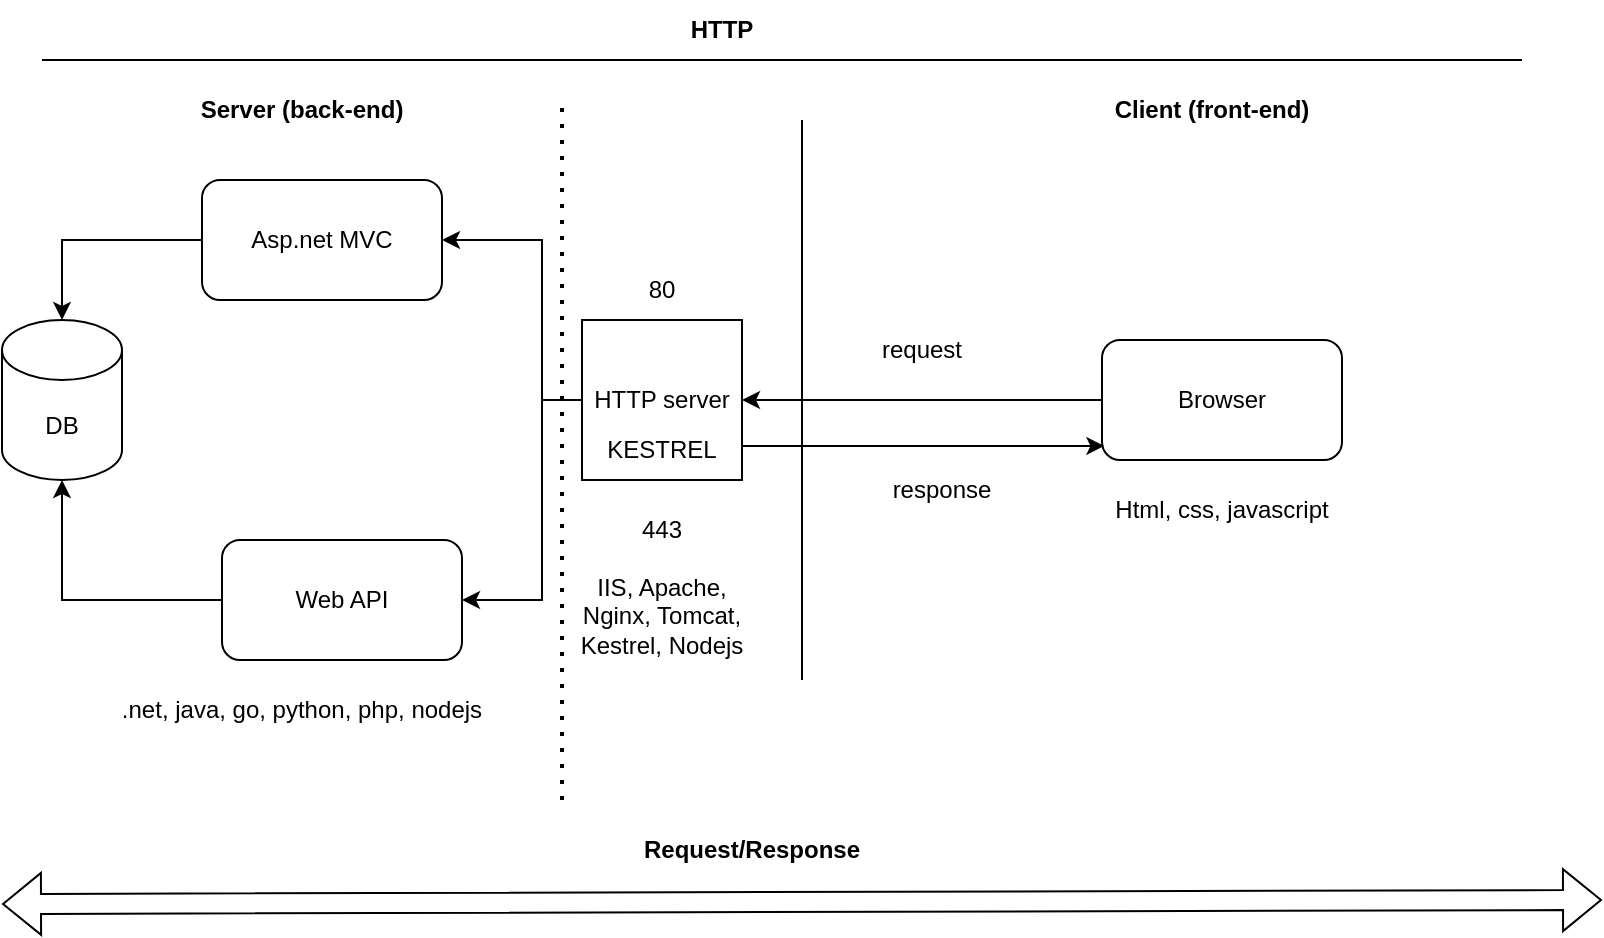 <mxfile version="20.8.13" type="device"><diagram name="Sayfa -1" id="SyVkgBmTSs4CFswJAd-N"><mxGraphModel dx="906" dy="471" grid="1" gridSize="10" guides="1" tooltips="1" connect="1" arrows="1" fold="1" page="1" pageScale="1" pageWidth="827" pageHeight="1169" math="0" shadow="0"><root><mxCell id="0"/><mxCell id="1" parent="0"/><mxCell id="Tc90ha97z9b0Hgilvci_-1" value="" style="endArrow=none;html=1;rounded=0;" parent="1" edge="1"><mxGeometry width="50" height="50" relative="1" as="geometry"><mxPoint x="410" y="350" as="sourcePoint"/><mxPoint x="410" y="70" as="targetPoint"/></mxGeometry></mxCell><mxCell id="Tc90ha97z9b0Hgilvci_-2" value="Client (front-end)" style="text;html=1;strokeColor=none;fillColor=none;align=center;verticalAlign=middle;whiteSpace=wrap;rounded=0;fontStyle=1" parent="1" vertex="1"><mxGeometry x="550" y="50" width="130" height="30" as="geometry"/></mxCell><mxCell id="Tc90ha97z9b0Hgilvci_-3" value="Server (back-end)" style="text;html=1;strokeColor=none;fillColor=none;align=center;verticalAlign=middle;whiteSpace=wrap;rounded=0;fontStyle=1" parent="1" vertex="1"><mxGeometry x="90" y="50" width="140" height="30" as="geometry"/></mxCell><mxCell id="Tc90ha97z9b0Hgilvci_-4" value="DB" style="shape=cylinder3;whiteSpace=wrap;html=1;boundedLbl=1;backgroundOutline=1;size=15;" parent="1" vertex="1"><mxGeometry x="10" y="170" width="60" height="80" as="geometry"/></mxCell><mxCell id="AH_w1LpxtdlC6-eGJnSq-6" style="edgeStyle=orthogonalEdgeStyle;rounded=0;orthogonalLoop=1;jettySize=auto;html=1;entryX=0.5;entryY=0;entryDx=0;entryDy=0;entryPerimeter=0;" parent="1" source="Tc90ha97z9b0Hgilvci_-5" target="Tc90ha97z9b0Hgilvci_-4" edge="1"><mxGeometry relative="1" as="geometry"/></mxCell><mxCell id="Tc90ha97z9b0Hgilvci_-5" value="Asp.net MVC" style="rounded=1;whiteSpace=wrap;html=1;" parent="1" vertex="1"><mxGeometry x="110" y="100" width="120" height="60" as="geometry"/></mxCell><mxCell id="Tc90ha97z9b0Hgilvci_-7" style="edgeStyle=orthogonalEdgeStyle;rounded=0;orthogonalLoop=1;jettySize=auto;html=1;entryX=1;entryY=0.5;entryDx=0;entryDy=0;" parent="1" source="Tc90ha97z9b0Hgilvci_-6" target="Tc90ha97z9b0Hgilvci_-5" edge="1"><mxGeometry relative="1" as="geometry"><Array as="points"><mxPoint x="280" y="210"/><mxPoint x="280" y="130"/></Array></mxGeometry></mxCell><mxCell id="Tc90ha97z9b0Hgilvci_-11" style="edgeStyle=orthogonalEdgeStyle;rounded=0;orthogonalLoop=1;jettySize=auto;html=1;entryX=1;entryY=0.5;entryDx=0;entryDy=0;" parent="1" source="Tc90ha97z9b0Hgilvci_-6" target="Tc90ha97z9b0Hgilvci_-10" edge="1"><mxGeometry relative="1" as="geometry"><Array as="points"><mxPoint x="280" y="210"/><mxPoint x="280" y="310"/></Array></mxGeometry></mxCell><mxCell id="Tc90ha97z9b0Hgilvci_-6" value="HTTP server" style="whiteSpace=wrap;html=1;aspect=fixed;" parent="1" vertex="1"><mxGeometry x="300" y="170" width="80" height="80" as="geometry"/></mxCell><mxCell id="Tc90ha97z9b0Hgilvci_-13" style="edgeStyle=orthogonalEdgeStyle;rounded=0;orthogonalLoop=1;jettySize=auto;html=1;entryX=1;entryY=0.5;entryDx=0;entryDy=0;" parent="1" source="Tc90ha97z9b0Hgilvci_-9" target="Tc90ha97z9b0Hgilvci_-6" edge="1"><mxGeometry relative="1" as="geometry"/></mxCell><mxCell id="Tc90ha97z9b0Hgilvci_-9" value="Browser" style="rounded=1;whiteSpace=wrap;html=1;" parent="1" vertex="1"><mxGeometry x="560" y="180" width="120" height="60" as="geometry"/></mxCell><mxCell id="Tc90ha97z9b0Hgilvci_-12" style="edgeStyle=orthogonalEdgeStyle;rounded=0;orthogonalLoop=1;jettySize=auto;html=1;entryX=0.5;entryY=1;entryDx=0;entryDy=0;entryPerimeter=0;" parent="1" source="Tc90ha97z9b0Hgilvci_-10" target="Tc90ha97z9b0Hgilvci_-4" edge="1"><mxGeometry relative="1" as="geometry"/></mxCell><mxCell id="Tc90ha97z9b0Hgilvci_-10" value="Web API" style="rounded=1;whiteSpace=wrap;html=1;" parent="1" vertex="1"><mxGeometry x="120" y="280" width="120" height="60" as="geometry"/></mxCell><mxCell id="Tc90ha97z9b0Hgilvci_-14" value="request" style="text;html=1;strokeColor=none;fillColor=none;align=center;verticalAlign=middle;whiteSpace=wrap;rounded=0;" parent="1" vertex="1"><mxGeometry x="440" y="170" width="60" height="30" as="geometry"/></mxCell><mxCell id="Tc90ha97z9b0Hgilvci_-15" value="80" style="text;html=1;strokeColor=none;fillColor=none;align=center;verticalAlign=middle;whiteSpace=wrap;rounded=0;" parent="1" vertex="1"><mxGeometry x="310" y="140" width="60" height="30" as="geometry"/></mxCell><mxCell id="Tc90ha97z9b0Hgilvci_-16" value="443" style="text;html=1;strokeColor=none;fillColor=none;align=center;verticalAlign=middle;whiteSpace=wrap;rounded=0;" parent="1" vertex="1"><mxGeometry x="310" y="260" width="60" height="30" as="geometry"/></mxCell><mxCell id="AH_w1LpxtdlC6-eGJnSq-4" style="edgeStyle=orthogonalEdgeStyle;rounded=0;orthogonalLoop=1;jettySize=auto;html=1;entryX=0.01;entryY=0.883;entryDx=0;entryDy=0;entryPerimeter=0;" parent="1" target="Tc90ha97z9b0Hgilvci_-9" edge="1"><mxGeometry relative="1" as="geometry"><mxPoint x="380" y="235" as="sourcePoint"/><Array as="points"><mxPoint x="380" y="233"/></Array></mxGeometry></mxCell><mxCell id="Tc90ha97z9b0Hgilvci_-20" value="KESTREL" style="text;html=1;strokeColor=none;fillColor=none;align=center;verticalAlign=middle;whiteSpace=wrap;rounded=0;fontSize=12;" parent="1" vertex="1"><mxGeometry x="310" y="220" width="60" height="30" as="geometry"/></mxCell><mxCell id="Tc90ha97z9b0Hgilvci_-21" value="" style="shape=flexArrow;endArrow=classic;startArrow=classic;html=1;rounded=0;fontSize=12;" parent="1" edge="1"><mxGeometry width="100" height="100" relative="1" as="geometry"><mxPoint x="10" y="462" as="sourcePoint"/><mxPoint x="810" y="460" as="targetPoint"/></mxGeometry></mxCell><mxCell id="Tc90ha97z9b0Hgilvci_-22" value="Request/Response" style="text;html=1;strokeColor=none;fillColor=none;align=center;verticalAlign=middle;whiteSpace=wrap;rounded=0;fontSize=12;fontStyle=1" parent="1" vertex="1"><mxGeometry x="280" y="420" width="210" height="30" as="geometry"/></mxCell><mxCell id="Tc90ha97z9b0Hgilvci_-23" value="HTTP" style="text;html=1;strokeColor=none;fillColor=none;align=center;verticalAlign=middle;whiteSpace=wrap;rounded=0;fontSize=12;fontStyle=1" parent="1" vertex="1"><mxGeometry x="340" y="10" width="60" height="30" as="geometry"/></mxCell><mxCell id="Tc90ha97z9b0Hgilvci_-24" value="" style="endArrow=none;html=1;rounded=0;fontSize=12;" parent="1" edge="1"><mxGeometry width="50" height="50" relative="1" as="geometry"><mxPoint x="30" y="40" as="sourcePoint"/><mxPoint x="770" y="40" as="targetPoint"/></mxGeometry></mxCell><mxCell id="AH_w1LpxtdlC6-eGJnSq-1" value="Html, css, javascript" style="text;html=1;strokeColor=none;fillColor=none;align=center;verticalAlign=middle;whiteSpace=wrap;rounded=0;" parent="1" vertex="1"><mxGeometry x="510" y="250" width="220" height="30" as="geometry"/></mxCell><mxCell id="AH_w1LpxtdlC6-eGJnSq-2" value=".net, java, go, python, php, nodejs" style="text;html=1;strokeColor=none;fillColor=none;align=center;verticalAlign=middle;whiteSpace=wrap;rounded=0;" parent="1" vertex="1"><mxGeometry x="40" y="350" width="240" height="30" as="geometry"/></mxCell><mxCell id="AH_w1LpxtdlC6-eGJnSq-5" value="response" style="text;html=1;strokeColor=none;fillColor=none;align=center;verticalAlign=middle;whiteSpace=wrap;rounded=0;" parent="1" vertex="1"><mxGeometry x="450" y="240" width="60" height="30" as="geometry"/></mxCell><mxCell id="AH_w1LpxtdlC6-eGJnSq-7" value="IIS, Apache, Nginx, Tomcat, Kestrel, Nodejs" style="text;html=1;strokeColor=none;fillColor=none;align=center;verticalAlign=middle;whiteSpace=wrap;rounded=0;" parent="1" vertex="1"><mxGeometry x="290" y="285" width="100" height="65" as="geometry"/></mxCell><mxCell id="AH_w1LpxtdlC6-eGJnSq-8" value="" style="endArrow=none;dashed=1;html=1;dashPattern=1 3;strokeWidth=2;rounded=0;" parent="1" edge="1"><mxGeometry width="50" height="50" relative="1" as="geometry"><mxPoint x="290" y="410" as="sourcePoint"/><mxPoint x="290" y="60" as="targetPoint"/></mxGeometry></mxCell></root></mxGraphModel></diagram></mxfile>